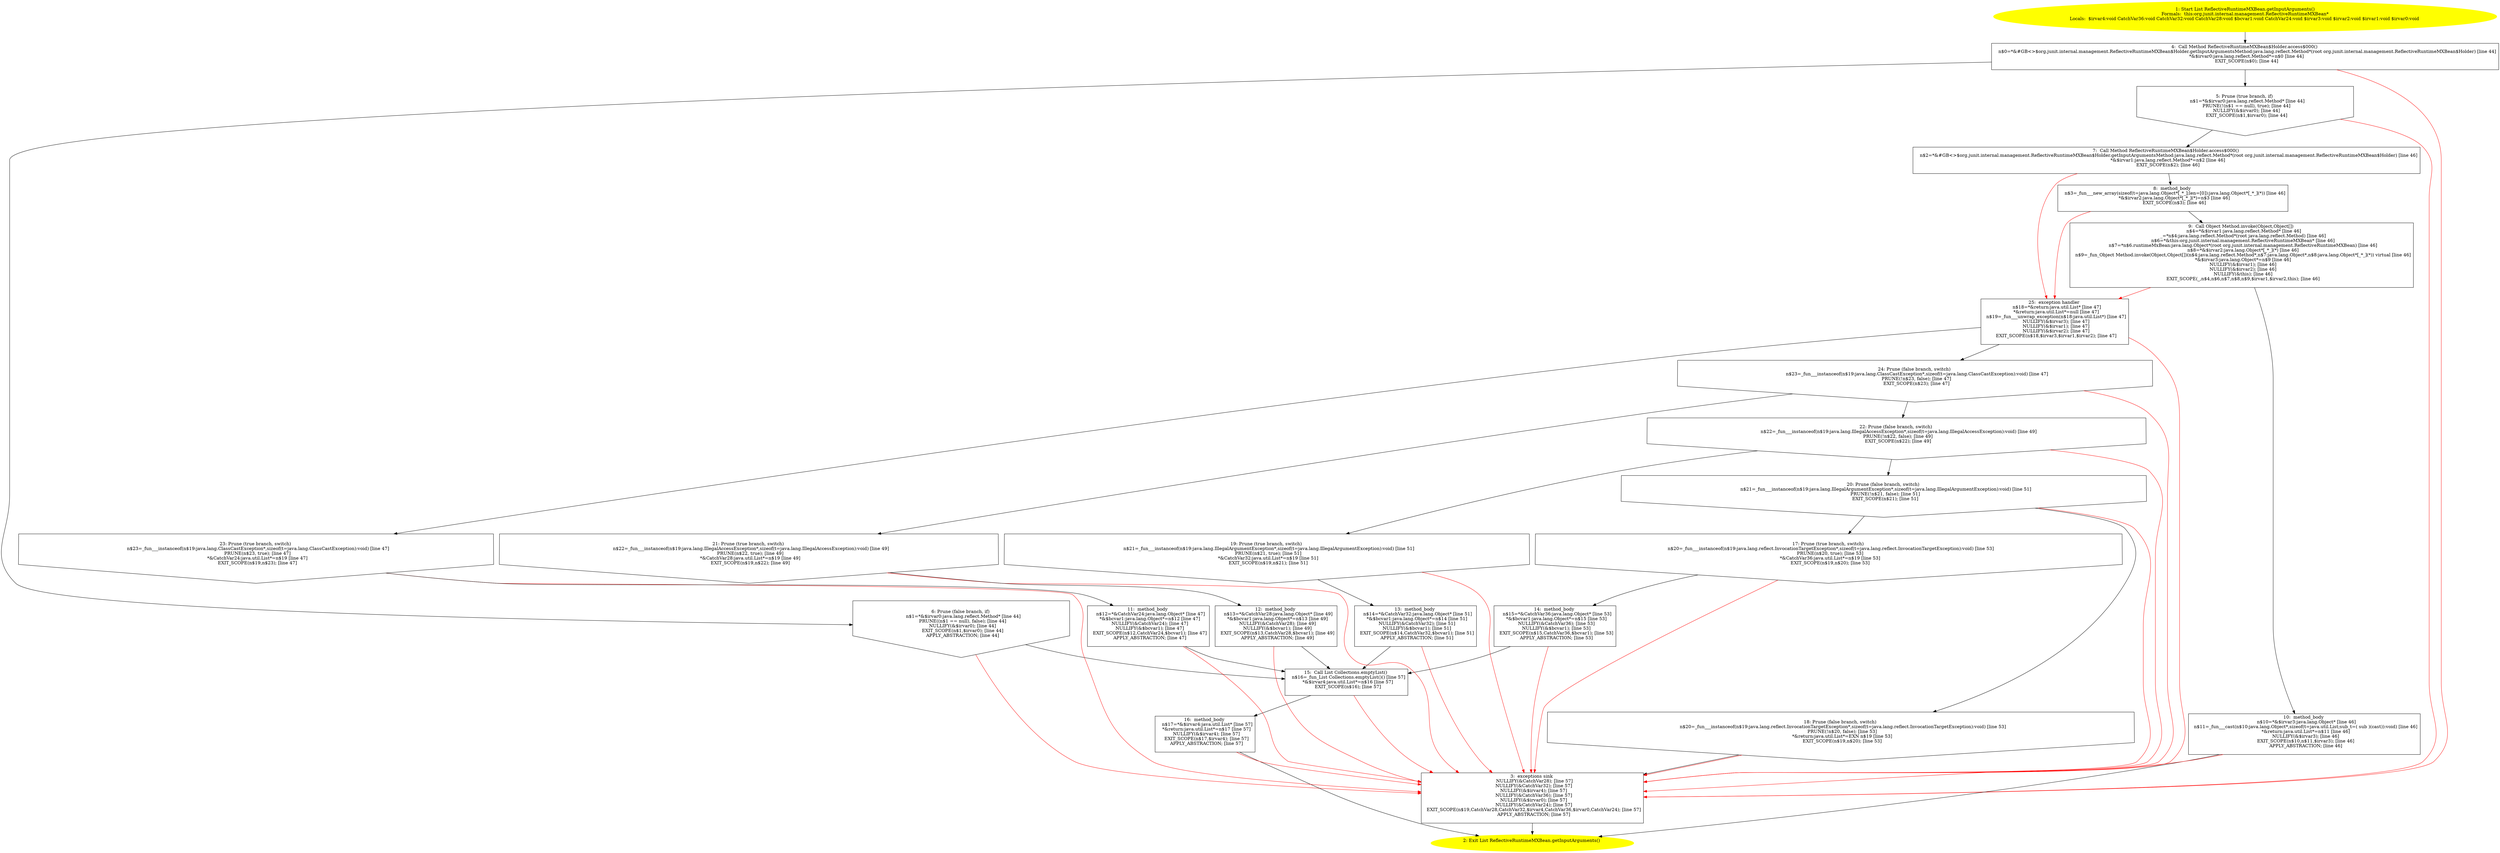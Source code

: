 /* @generated */
digraph cfg {
"org.junit.internal.management.ReflectiveRuntimeMXBean.getInputArguments():java.util.List.da9b502a4547e4640236fb60992be2e7_1" [label="1: Start List ReflectiveRuntimeMXBean.getInputArguments()\nFormals:  this:org.junit.internal.management.ReflectiveRuntimeMXBean*\nLocals:  $irvar4:void CatchVar36:void CatchVar32:void CatchVar28:void $bcvar1:void CatchVar24:void $irvar3:void $irvar2:void $irvar1:void $irvar0:void \n  " color=yellow style=filled]
	

	 "org.junit.internal.management.ReflectiveRuntimeMXBean.getInputArguments():java.util.List.da9b502a4547e4640236fb60992be2e7_1" -> "org.junit.internal.management.ReflectiveRuntimeMXBean.getInputArguments():java.util.List.da9b502a4547e4640236fb60992be2e7_4" ;
"org.junit.internal.management.ReflectiveRuntimeMXBean.getInputArguments():java.util.List.da9b502a4547e4640236fb60992be2e7_2" [label="2: Exit List ReflectiveRuntimeMXBean.getInputArguments() \n  " color=yellow style=filled]
	

"org.junit.internal.management.ReflectiveRuntimeMXBean.getInputArguments():java.util.List.da9b502a4547e4640236fb60992be2e7_3" [label="3:  exceptions sink \n   NULLIFY(&CatchVar28); [line 57]\n  NULLIFY(&CatchVar32); [line 57]\n  NULLIFY(&$irvar4); [line 57]\n  NULLIFY(&CatchVar36); [line 57]\n  NULLIFY(&$irvar0); [line 57]\n  NULLIFY(&CatchVar24); [line 57]\n  EXIT_SCOPE(n$19,CatchVar28,CatchVar32,$irvar4,CatchVar36,$irvar0,CatchVar24); [line 57]\n  APPLY_ABSTRACTION; [line 57]\n " shape="box"]
	

	 "org.junit.internal.management.ReflectiveRuntimeMXBean.getInputArguments():java.util.List.da9b502a4547e4640236fb60992be2e7_3" -> "org.junit.internal.management.ReflectiveRuntimeMXBean.getInputArguments():java.util.List.da9b502a4547e4640236fb60992be2e7_2" ;
"org.junit.internal.management.ReflectiveRuntimeMXBean.getInputArguments():java.util.List.da9b502a4547e4640236fb60992be2e7_4" [label="4:  Call Method ReflectiveRuntimeMXBean$Holder.access$000() \n   n$0=*&#GB<>$org.junit.internal.management.ReflectiveRuntimeMXBean$Holder.getInputArgumentsMethod:java.lang.reflect.Method*(root org.junit.internal.management.ReflectiveRuntimeMXBean$Holder) [line 44]\n  *&$irvar0:java.lang.reflect.Method*=n$0 [line 44]\n  EXIT_SCOPE(n$0); [line 44]\n " shape="box"]
	

	 "org.junit.internal.management.ReflectiveRuntimeMXBean.getInputArguments():java.util.List.da9b502a4547e4640236fb60992be2e7_4" -> "org.junit.internal.management.ReflectiveRuntimeMXBean.getInputArguments():java.util.List.da9b502a4547e4640236fb60992be2e7_5" ;
	 "org.junit.internal.management.ReflectiveRuntimeMXBean.getInputArguments():java.util.List.da9b502a4547e4640236fb60992be2e7_4" -> "org.junit.internal.management.ReflectiveRuntimeMXBean.getInputArguments():java.util.List.da9b502a4547e4640236fb60992be2e7_6" ;
	 "org.junit.internal.management.ReflectiveRuntimeMXBean.getInputArguments():java.util.List.da9b502a4547e4640236fb60992be2e7_4" -> "org.junit.internal.management.ReflectiveRuntimeMXBean.getInputArguments():java.util.List.da9b502a4547e4640236fb60992be2e7_3" [color="red" ];
"org.junit.internal.management.ReflectiveRuntimeMXBean.getInputArguments():java.util.List.da9b502a4547e4640236fb60992be2e7_5" [label="5: Prune (true branch, if) \n   n$1=*&$irvar0:java.lang.reflect.Method* [line 44]\n  PRUNE(!(n$1 == null), true); [line 44]\n  NULLIFY(&$irvar0); [line 44]\n  EXIT_SCOPE(n$1,$irvar0); [line 44]\n " shape="invhouse"]
	

	 "org.junit.internal.management.ReflectiveRuntimeMXBean.getInputArguments():java.util.List.da9b502a4547e4640236fb60992be2e7_5" -> "org.junit.internal.management.ReflectiveRuntimeMXBean.getInputArguments():java.util.List.da9b502a4547e4640236fb60992be2e7_7" ;
	 "org.junit.internal.management.ReflectiveRuntimeMXBean.getInputArguments():java.util.List.da9b502a4547e4640236fb60992be2e7_5" -> "org.junit.internal.management.ReflectiveRuntimeMXBean.getInputArguments():java.util.List.da9b502a4547e4640236fb60992be2e7_3" [color="red" ];
"org.junit.internal.management.ReflectiveRuntimeMXBean.getInputArguments():java.util.List.da9b502a4547e4640236fb60992be2e7_6" [label="6: Prune (false branch, if) \n   n$1=*&$irvar0:java.lang.reflect.Method* [line 44]\n  PRUNE((n$1 == null), false); [line 44]\n  NULLIFY(&$irvar0); [line 44]\n  EXIT_SCOPE(n$1,$irvar0); [line 44]\n  APPLY_ABSTRACTION; [line 44]\n " shape="invhouse"]
	

	 "org.junit.internal.management.ReflectiveRuntimeMXBean.getInputArguments():java.util.List.da9b502a4547e4640236fb60992be2e7_6" -> "org.junit.internal.management.ReflectiveRuntimeMXBean.getInputArguments():java.util.List.da9b502a4547e4640236fb60992be2e7_15" ;
	 "org.junit.internal.management.ReflectiveRuntimeMXBean.getInputArguments():java.util.List.da9b502a4547e4640236fb60992be2e7_6" -> "org.junit.internal.management.ReflectiveRuntimeMXBean.getInputArguments():java.util.List.da9b502a4547e4640236fb60992be2e7_3" [color="red" ];
"org.junit.internal.management.ReflectiveRuntimeMXBean.getInputArguments():java.util.List.da9b502a4547e4640236fb60992be2e7_7" [label="7:  Call Method ReflectiveRuntimeMXBean$Holder.access$000() \n   n$2=*&#GB<>$org.junit.internal.management.ReflectiveRuntimeMXBean$Holder.getInputArgumentsMethod:java.lang.reflect.Method*(root org.junit.internal.management.ReflectiveRuntimeMXBean$Holder) [line 46]\n  *&$irvar1:java.lang.reflect.Method*=n$2 [line 46]\n  EXIT_SCOPE(n$2); [line 46]\n " shape="box"]
	

	 "org.junit.internal.management.ReflectiveRuntimeMXBean.getInputArguments():java.util.List.da9b502a4547e4640236fb60992be2e7_7" -> "org.junit.internal.management.ReflectiveRuntimeMXBean.getInputArguments():java.util.List.da9b502a4547e4640236fb60992be2e7_8" ;
	 "org.junit.internal.management.ReflectiveRuntimeMXBean.getInputArguments():java.util.List.da9b502a4547e4640236fb60992be2e7_7" -> "org.junit.internal.management.ReflectiveRuntimeMXBean.getInputArguments():java.util.List.da9b502a4547e4640236fb60992be2e7_25" [color="red" ];
"org.junit.internal.management.ReflectiveRuntimeMXBean.getInputArguments():java.util.List.da9b502a4547e4640236fb60992be2e7_8" [label="8:  method_body \n   n$3=_fun___new_array(sizeof(t=java.lang.Object*[_*_];len=[0]):java.lang.Object*[_*_](*)) [line 46]\n  *&$irvar2:java.lang.Object*[_*_](*)=n$3 [line 46]\n  EXIT_SCOPE(n$3); [line 46]\n " shape="box"]
	

	 "org.junit.internal.management.ReflectiveRuntimeMXBean.getInputArguments():java.util.List.da9b502a4547e4640236fb60992be2e7_8" -> "org.junit.internal.management.ReflectiveRuntimeMXBean.getInputArguments():java.util.List.da9b502a4547e4640236fb60992be2e7_9" ;
	 "org.junit.internal.management.ReflectiveRuntimeMXBean.getInputArguments():java.util.List.da9b502a4547e4640236fb60992be2e7_8" -> "org.junit.internal.management.ReflectiveRuntimeMXBean.getInputArguments():java.util.List.da9b502a4547e4640236fb60992be2e7_25" [color="red" ];
"org.junit.internal.management.ReflectiveRuntimeMXBean.getInputArguments():java.util.List.da9b502a4547e4640236fb60992be2e7_9" [label="9:  Call Object Method.invoke(Object,Object[]) \n   n$4=*&$irvar1:java.lang.reflect.Method* [line 46]\n  _=*n$4:java.lang.reflect.Method*(root java.lang.reflect.Method) [line 46]\n  n$6=*&this:org.junit.internal.management.ReflectiveRuntimeMXBean* [line 46]\n  n$7=*n$6.runtimeMxBean:java.lang.Object*(root org.junit.internal.management.ReflectiveRuntimeMXBean) [line 46]\n  n$8=*&$irvar2:java.lang.Object*[_*_](*) [line 46]\n  n$9=_fun_Object Method.invoke(Object,Object[])(n$4:java.lang.reflect.Method*,n$7:java.lang.Object*,n$8:java.lang.Object*[_*_](*)) virtual [line 46]\n  *&$irvar3:java.lang.Object*=n$9 [line 46]\n  NULLIFY(&$irvar1); [line 46]\n  NULLIFY(&$irvar2); [line 46]\n  NULLIFY(&this); [line 46]\n  EXIT_SCOPE(_,n$4,n$6,n$7,n$8,n$9,$irvar1,$irvar2,this); [line 46]\n " shape="box"]
	

	 "org.junit.internal.management.ReflectiveRuntimeMXBean.getInputArguments():java.util.List.da9b502a4547e4640236fb60992be2e7_9" -> "org.junit.internal.management.ReflectiveRuntimeMXBean.getInputArguments():java.util.List.da9b502a4547e4640236fb60992be2e7_10" ;
	 "org.junit.internal.management.ReflectiveRuntimeMXBean.getInputArguments():java.util.List.da9b502a4547e4640236fb60992be2e7_9" -> "org.junit.internal.management.ReflectiveRuntimeMXBean.getInputArguments():java.util.List.da9b502a4547e4640236fb60992be2e7_25" [color="red" ];
"org.junit.internal.management.ReflectiveRuntimeMXBean.getInputArguments():java.util.List.da9b502a4547e4640236fb60992be2e7_10" [label="10:  method_body \n   n$10=*&$irvar3:java.lang.Object* [line 46]\n  n$11=_fun___cast(n$10:java.lang.Object*,sizeof(t=java.util.List;sub_t=( sub )(cast)):void) [line 46]\n  *&return:java.util.List*=n$11 [line 46]\n  NULLIFY(&$irvar3); [line 46]\n  EXIT_SCOPE(n$10,n$11,$irvar3); [line 46]\n  APPLY_ABSTRACTION; [line 46]\n " shape="box"]
	

	 "org.junit.internal.management.ReflectiveRuntimeMXBean.getInputArguments():java.util.List.da9b502a4547e4640236fb60992be2e7_10" -> "org.junit.internal.management.ReflectiveRuntimeMXBean.getInputArguments():java.util.List.da9b502a4547e4640236fb60992be2e7_2" ;
	 "org.junit.internal.management.ReflectiveRuntimeMXBean.getInputArguments():java.util.List.da9b502a4547e4640236fb60992be2e7_10" -> "org.junit.internal.management.ReflectiveRuntimeMXBean.getInputArguments():java.util.List.da9b502a4547e4640236fb60992be2e7_3" [color="red" ];
"org.junit.internal.management.ReflectiveRuntimeMXBean.getInputArguments():java.util.List.da9b502a4547e4640236fb60992be2e7_11" [label="11:  method_body \n   n$12=*&CatchVar24:java.lang.Object* [line 47]\n  *&$bcvar1:java.lang.Object*=n$12 [line 47]\n  NULLIFY(&CatchVar24); [line 47]\n  NULLIFY(&$bcvar1); [line 47]\n  EXIT_SCOPE(n$12,CatchVar24,$bcvar1); [line 47]\n  APPLY_ABSTRACTION; [line 47]\n " shape="box"]
	

	 "org.junit.internal.management.ReflectiveRuntimeMXBean.getInputArguments():java.util.List.da9b502a4547e4640236fb60992be2e7_11" -> "org.junit.internal.management.ReflectiveRuntimeMXBean.getInputArguments():java.util.List.da9b502a4547e4640236fb60992be2e7_15" ;
	 "org.junit.internal.management.ReflectiveRuntimeMXBean.getInputArguments():java.util.List.da9b502a4547e4640236fb60992be2e7_11" -> "org.junit.internal.management.ReflectiveRuntimeMXBean.getInputArguments():java.util.List.da9b502a4547e4640236fb60992be2e7_3" [color="red" ];
"org.junit.internal.management.ReflectiveRuntimeMXBean.getInputArguments():java.util.List.da9b502a4547e4640236fb60992be2e7_12" [label="12:  method_body \n   n$13=*&CatchVar28:java.lang.Object* [line 49]\n  *&$bcvar1:java.lang.Object*=n$13 [line 49]\n  NULLIFY(&CatchVar28); [line 49]\n  NULLIFY(&$bcvar1); [line 49]\n  EXIT_SCOPE(n$13,CatchVar28,$bcvar1); [line 49]\n  APPLY_ABSTRACTION; [line 49]\n " shape="box"]
	

	 "org.junit.internal.management.ReflectiveRuntimeMXBean.getInputArguments():java.util.List.da9b502a4547e4640236fb60992be2e7_12" -> "org.junit.internal.management.ReflectiveRuntimeMXBean.getInputArguments():java.util.List.da9b502a4547e4640236fb60992be2e7_15" ;
	 "org.junit.internal.management.ReflectiveRuntimeMXBean.getInputArguments():java.util.List.da9b502a4547e4640236fb60992be2e7_12" -> "org.junit.internal.management.ReflectiveRuntimeMXBean.getInputArguments():java.util.List.da9b502a4547e4640236fb60992be2e7_3" [color="red" ];
"org.junit.internal.management.ReflectiveRuntimeMXBean.getInputArguments():java.util.List.da9b502a4547e4640236fb60992be2e7_13" [label="13:  method_body \n   n$14=*&CatchVar32:java.lang.Object* [line 51]\n  *&$bcvar1:java.lang.Object*=n$14 [line 51]\n  NULLIFY(&CatchVar32); [line 51]\n  NULLIFY(&$bcvar1); [line 51]\n  EXIT_SCOPE(n$14,CatchVar32,$bcvar1); [line 51]\n  APPLY_ABSTRACTION; [line 51]\n " shape="box"]
	

	 "org.junit.internal.management.ReflectiveRuntimeMXBean.getInputArguments():java.util.List.da9b502a4547e4640236fb60992be2e7_13" -> "org.junit.internal.management.ReflectiveRuntimeMXBean.getInputArguments():java.util.List.da9b502a4547e4640236fb60992be2e7_15" ;
	 "org.junit.internal.management.ReflectiveRuntimeMXBean.getInputArguments():java.util.List.da9b502a4547e4640236fb60992be2e7_13" -> "org.junit.internal.management.ReflectiveRuntimeMXBean.getInputArguments():java.util.List.da9b502a4547e4640236fb60992be2e7_3" [color="red" ];
"org.junit.internal.management.ReflectiveRuntimeMXBean.getInputArguments():java.util.List.da9b502a4547e4640236fb60992be2e7_14" [label="14:  method_body \n   n$15=*&CatchVar36:java.lang.Object* [line 53]\n  *&$bcvar1:java.lang.Object*=n$15 [line 53]\n  NULLIFY(&CatchVar36); [line 53]\n  NULLIFY(&$bcvar1); [line 53]\n  EXIT_SCOPE(n$15,CatchVar36,$bcvar1); [line 53]\n  APPLY_ABSTRACTION; [line 53]\n " shape="box"]
	

	 "org.junit.internal.management.ReflectiveRuntimeMXBean.getInputArguments():java.util.List.da9b502a4547e4640236fb60992be2e7_14" -> "org.junit.internal.management.ReflectiveRuntimeMXBean.getInputArguments():java.util.List.da9b502a4547e4640236fb60992be2e7_15" ;
	 "org.junit.internal.management.ReflectiveRuntimeMXBean.getInputArguments():java.util.List.da9b502a4547e4640236fb60992be2e7_14" -> "org.junit.internal.management.ReflectiveRuntimeMXBean.getInputArguments():java.util.List.da9b502a4547e4640236fb60992be2e7_3" [color="red" ];
"org.junit.internal.management.ReflectiveRuntimeMXBean.getInputArguments():java.util.List.da9b502a4547e4640236fb60992be2e7_15" [label="15:  Call List Collections.emptyList() \n   n$16=_fun_List Collections.emptyList()() [line 57]\n  *&$irvar4:java.util.List*=n$16 [line 57]\n  EXIT_SCOPE(n$16); [line 57]\n " shape="box"]
	

	 "org.junit.internal.management.ReflectiveRuntimeMXBean.getInputArguments():java.util.List.da9b502a4547e4640236fb60992be2e7_15" -> "org.junit.internal.management.ReflectiveRuntimeMXBean.getInputArguments():java.util.List.da9b502a4547e4640236fb60992be2e7_16" ;
	 "org.junit.internal.management.ReflectiveRuntimeMXBean.getInputArguments():java.util.List.da9b502a4547e4640236fb60992be2e7_15" -> "org.junit.internal.management.ReflectiveRuntimeMXBean.getInputArguments():java.util.List.da9b502a4547e4640236fb60992be2e7_3" [color="red" ];
"org.junit.internal.management.ReflectiveRuntimeMXBean.getInputArguments():java.util.List.da9b502a4547e4640236fb60992be2e7_16" [label="16:  method_body \n   n$17=*&$irvar4:java.util.List* [line 57]\n  *&return:java.util.List*=n$17 [line 57]\n  NULLIFY(&$irvar4); [line 57]\n  EXIT_SCOPE(n$17,$irvar4); [line 57]\n  APPLY_ABSTRACTION; [line 57]\n " shape="box"]
	

	 "org.junit.internal.management.ReflectiveRuntimeMXBean.getInputArguments():java.util.List.da9b502a4547e4640236fb60992be2e7_16" -> "org.junit.internal.management.ReflectiveRuntimeMXBean.getInputArguments():java.util.List.da9b502a4547e4640236fb60992be2e7_2" ;
	 "org.junit.internal.management.ReflectiveRuntimeMXBean.getInputArguments():java.util.List.da9b502a4547e4640236fb60992be2e7_16" -> "org.junit.internal.management.ReflectiveRuntimeMXBean.getInputArguments():java.util.List.da9b502a4547e4640236fb60992be2e7_3" [color="red" ];
"org.junit.internal.management.ReflectiveRuntimeMXBean.getInputArguments():java.util.List.da9b502a4547e4640236fb60992be2e7_17" [label="17: Prune (true branch, switch) \n   n$20=_fun___instanceof(n$19:java.lang.reflect.InvocationTargetException*,sizeof(t=java.lang.reflect.InvocationTargetException):void) [line 53]\n  PRUNE(n$20, true); [line 53]\n  *&CatchVar36:java.util.List*=n$19 [line 53]\n  EXIT_SCOPE(n$19,n$20); [line 53]\n " shape="invhouse"]
	

	 "org.junit.internal.management.ReflectiveRuntimeMXBean.getInputArguments():java.util.List.da9b502a4547e4640236fb60992be2e7_17" -> "org.junit.internal.management.ReflectiveRuntimeMXBean.getInputArguments():java.util.List.da9b502a4547e4640236fb60992be2e7_14" ;
	 "org.junit.internal.management.ReflectiveRuntimeMXBean.getInputArguments():java.util.List.da9b502a4547e4640236fb60992be2e7_17" -> "org.junit.internal.management.ReflectiveRuntimeMXBean.getInputArguments():java.util.List.da9b502a4547e4640236fb60992be2e7_3" [color="red" ];
"org.junit.internal.management.ReflectiveRuntimeMXBean.getInputArguments():java.util.List.da9b502a4547e4640236fb60992be2e7_18" [label="18: Prune (false branch, switch) \n   n$20=_fun___instanceof(n$19:java.lang.reflect.InvocationTargetException*,sizeof(t=java.lang.reflect.InvocationTargetException):void) [line 53]\n  PRUNE(!n$20, false); [line 53]\n  *&return:java.util.List*=EXN n$19 [line 53]\n  EXIT_SCOPE(n$19,n$20); [line 53]\n " shape="invhouse"]
	

	 "org.junit.internal.management.ReflectiveRuntimeMXBean.getInputArguments():java.util.List.da9b502a4547e4640236fb60992be2e7_18" -> "org.junit.internal.management.ReflectiveRuntimeMXBean.getInputArguments():java.util.List.da9b502a4547e4640236fb60992be2e7_3" ;
	 "org.junit.internal.management.ReflectiveRuntimeMXBean.getInputArguments():java.util.List.da9b502a4547e4640236fb60992be2e7_18" -> "org.junit.internal.management.ReflectiveRuntimeMXBean.getInputArguments():java.util.List.da9b502a4547e4640236fb60992be2e7_3" [color="red" ];
"org.junit.internal.management.ReflectiveRuntimeMXBean.getInputArguments():java.util.List.da9b502a4547e4640236fb60992be2e7_19" [label="19: Prune (true branch, switch) \n   n$21=_fun___instanceof(n$19:java.lang.IllegalArgumentException*,sizeof(t=java.lang.IllegalArgumentException):void) [line 51]\n  PRUNE(n$21, true); [line 51]\n  *&CatchVar32:java.util.List*=n$19 [line 51]\n  EXIT_SCOPE(n$19,n$21); [line 51]\n " shape="invhouse"]
	

	 "org.junit.internal.management.ReflectiveRuntimeMXBean.getInputArguments():java.util.List.da9b502a4547e4640236fb60992be2e7_19" -> "org.junit.internal.management.ReflectiveRuntimeMXBean.getInputArguments():java.util.List.da9b502a4547e4640236fb60992be2e7_13" ;
	 "org.junit.internal.management.ReflectiveRuntimeMXBean.getInputArguments():java.util.List.da9b502a4547e4640236fb60992be2e7_19" -> "org.junit.internal.management.ReflectiveRuntimeMXBean.getInputArguments():java.util.List.da9b502a4547e4640236fb60992be2e7_3" [color="red" ];
"org.junit.internal.management.ReflectiveRuntimeMXBean.getInputArguments():java.util.List.da9b502a4547e4640236fb60992be2e7_20" [label="20: Prune (false branch, switch) \n   n$21=_fun___instanceof(n$19:java.lang.IllegalArgumentException*,sizeof(t=java.lang.IllegalArgumentException):void) [line 51]\n  PRUNE(!n$21, false); [line 51]\n  EXIT_SCOPE(n$21); [line 51]\n " shape="invhouse"]
	

	 "org.junit.internal.management.ReflectiveRuntimeMXBean.getInputArguments():java.util.List.da9b502a4547e4640236fb60992be2e7_20" -> "org.junit.internal.management.ReflectiveRuntimeMXBean.getInputArguments():java.util.List.da9b502a4547e4640236fb60992be2e7_17" ;
	 "org.junit.internal.management.ReflectiveRuntimeMXBean.getInputArguments():java.util.List.da9b502a4547e4640236fb60992be2e7_20" -> "org.junit.internal.management.ReflectiveRuntimeMXBean.getInputArguments():java.util.List.da9b502a4547e4640236fb60992be2e7_18" ;
	 "org.junit.internal.management.ReflectiveRuntimeMXBean.getInputArguments():java.util.List.da9b502a4547e4640236fb60992be2e7_20" -> "org.junit.internal.management.ReflectiveRuntimeMXBean.getInputArguments():java.util.List.da9b502a4547e4640236fb60992be2e7_3" [color="red" ];
"org.junit.internal.management.ReflectiveRuntimeMXBean.getInputArguments():java.util.List.da9b502a4547e4640236fb60992be2e7_21" [label="21: Prune (true branch, switch) \n   n$22=_fun___instanceof(n$19:java.lang.IllegalAccessException*,sizeof(t=java.lang.IllegalAccessException):void) [line 49]\n  PRUNE(n$22, true); [line 49]\n  *&CatchVar28:java.util.List*=n$19 [line 49]\n  EXIT_SCOPE(n$19,n$22); [line 49]\n " shape="invhouse"]
	

	 "org.junit.internal.management.ReflectiveRuntimeMXBean.getInputArguments():java.util.List.da9b502a4547e4640236fb60992be2e7_21" -> "org.junit.internal.management.ReflectiveRuntimeMXBean.getInputArguments():java.util.List.da9b502a4547e4640236fb60992be2e7_12" ;
	 "org.junit.internal.management.ReflectiveRuntimeMXBean.getInputArguments():java.util.List.da9b502a4547e4640236fb60992be2e7_21" -> "org.junit.internal.management.ReflectiveRuntimeMXBean.getInputArguments():java.util.List.da9b502a4547e4640236fb60992be2e7_3" [color="red" ];
"org.junit.internal.management.ReflectiveRuntimeMXBean.getInputArguments():java.util.List.da9b502a4547e4640236fb60992be2e7_22" [label="22: Prune (false branch, switch) \n   n$22=_fun___instanceof(n$19:java.lang.IllegalAccessException*,sizeof(t=java.lang.IllegalAccessException):void) [line 49]\n  PRUNE(!n$22, false); [line 49]\n  EXIT_SCOPE(n$22); [line 49]\n " shape="invhouse"]
	

	 "org.junit.internal.management.ReflectiveRuntimeMXBean.getInputArguments():java.util.List.da9b502a4547e4640236fb60992be2e7_22" -> "org.junit.internal.management.ReflectiveRuntimeMXBean.getInputArguments():java.util.List.da9b502a4547e4640236fb60992be2e7_19" ;
	 "org.junit.internal.management.ReflectiveRuntimeMXBean.getInputArguments():java.util.List.da9b502a4547e4640236fb60992be2e7_22" -> "org.junit.internal.management.ReflectiveRuntimeMXBean.getInputArguments():java.util.List.da9b502a4547e4640236fb60992be2e7_20" ;
	 "org.junit.internal.management.ReflectiveRuntimeMXBean.getInputArguments():java.util.List.da9b502a4547e4640236fb60992be2e7_22" -> "org.junit.internal.management.ReflectiveRuntimeMXBean.getInputArguments():java.util.List.da9b502a4547e4640236fb60992be2e7_3" [color="red" ];
"org.junit.internal.management.ReflectiveRuntimeMXBean.getInputArguments():java.util.List.da9b502a4547e4640236fb60992be2e7_23" [label="23: Prune (true branch, switch) \n   n$23=_fun___instanceof(n$19:java.lang.ClassCastException*,sizeof(t=java.lang.ClassCastException):void) [line 47]\n  PRUNE(n$23, true); [line 47]\n  *&CatchVar24:java.util.List*=n$19 [line 47]\n  EXIT_SCOPE(n$19,n$23); [line 47]\n " shape="invhouse"]
	

	 "org.junit.internal.management.ReflectiveRuntimeMXBean.getInputArguments():java.util.List.da9b502a4547e4640236fb60992be2e7_23" -> "org.junit.internal.management.ReflectiveRuntimeMXBean.getInputArguments():java.util.List.da9b502a4547e4640236fb60992be2e7_11" ;
	 "org.junit.internal.management.ReflectiveRuntimeMXBean.getInputArguments():java.util.List.da9b502a4547e4640236fb60992be2e7_23" -> "org.junit.internal.management.ReflectiveRuntimeMXBean.getInputArguments():java.util.List.da9b502a4547e4640236fb60992be2e7_3" [color="red" ];
"org.junit.internal.management.ReflectiveRuntimeMXBean.getInputArguments():java.util.List.da9b502a4547e4640236fb60992be2e7_24" [label="24: Prune (false branch, switch) \n   n$23=_fun___instanceof(n$19:java.lang.ClassCastException*,sizeof(t=java.lang.ClassCastException):void) [line 47]\n  PRUNE(!n$23, false); [line 47]\n  EXIT_SCOPE(n$23); [line 47]\n " shape="invhouse"]
	

	 "org.junit.internal.management.ReflectiveRuntimeMXBean.getInputArguments():java.util.List.da9b502a4547e4640236fb60992be2e7_24" -> "org.junit.internal.management.ReflectiveRuntimeMXBean.getInputArguments():java.util.List.da9b502a4547e4640236fb60992be2e7_21" ;
	 "org.junit.internal.management.ReflectiveRuntimeMXBean.getInputArguments():java.util.List.da9b502a4547e4640236fb60992be2e7_24" -> "org.junit.internal.management.ReflectiveRuntimeMXBean.getInputArguments():java.util.List.da9b502a4547e4640236fb60992be2e7_22" ;
	 "org.junit.internal.management.ReflectiveRuntimeMXBean.getInputArguments():java.util.List.da9b502a4547e4640236fb60992be2e7_24" -> "org.junit.internal.management.ReflectiveRuntimeMXBean.getInputArguments():java.util.List.da9b502a4547e4640236fb60992be2e7_3" [color="red" ];
"org.junit.internal.management.ReflectiveRuntimeMXBean.getInputArguments():java.util.List.da9b502a4547e4640236fb60992be2e7_25" [label="25:  exception handler \n   n$18=*&return:java.util.List* [line 47]\n  *&return:java.util.List*=null [line 47]\n  n$19=_fun___unwrap_exception(n$18:java.util.List*) [line 47]\n  NULLIFY(&$irvar3); [line 47]\n  NULLIFY(&$irvar1); [line 47]\n  NULLIFY(&$irvar2); [line 47]\n  EXIT_SCOPE(n$18,$irvar3,$irvar1,$irvar2); [line 47]\n " shape="box"]
	

	 "org.junit.internal.management.ReflectiveRuntimeMXBean.getInputArguments():java.util.List.da9b502a4547e4640236fb60992be2e7_25" -> "org.junit.internal.management.ReflectiveRuntimeMXBean.getInputArguments():java.util.List.da9b502a4547e4640236fb60992be2e7_23" ;
	 "org.junit.internal.management.ReflectiveRuntimeMXBean.getInputArguments():java.util.List.da9b502a4547e4640236fb60992be2e7_25" -> "org.junit.internal.management.ReflectiveRuntimeMXBean.getInputArguments():java.util.List.da9b502a4547e4640236fb60992be2e7_24" ;
	 "org.junit.internal.management.ReflectiveRuntimeMXBean.getInputArguments():java.util.List.da9b502a4547e4640236fb60992be2e7_25" -> "org.junit.internal.management.ReflectiveRuntimeMXBean.getInputArguments():java.util.List.da9b502a4547e4640236fb60992be2e7_3" [color="red" ];
}

